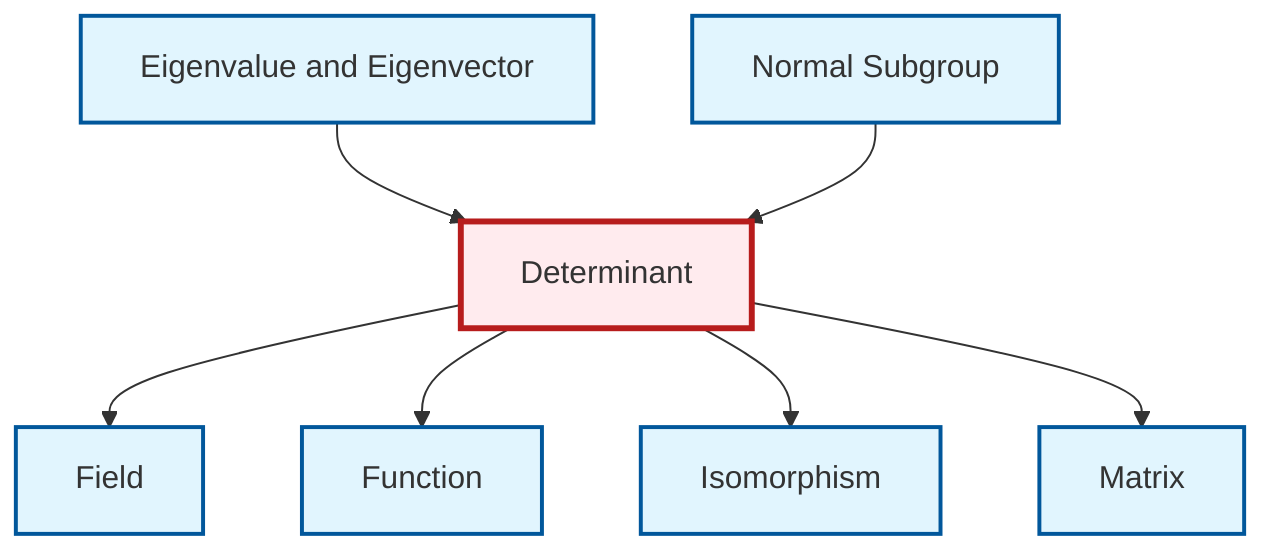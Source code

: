 graph TD
    classDef definition fill:#e1f5fe,stroke:#01579b,stroke-width:2px
    classDef theorem fill:#f3e5f5,stroke:#4a148c,stroke-width:2px
    classDef axiom fill:#fff3e0,stroke:#e65100,stroke-width:2px
    classDef example fill:#e8f5e9,stroke:#1b5e20,stroke-width:2px
    classDef current fill:#ffebee,stroke:#b71c1c,stroke-width:3px
    def-eigenvalue-eigenvector["Eigenvalue and Eigenvector"]:::definition
    def-isomorphism["Isomorphism"]:::definition
    def-field["Field"]:::definition
    def-normal-subgroup["Normal Subgroup"]:::definition
    def-determinant["Determinant"]:::definition
    def-matrix["Matrix"]:::definition
    def-function["Function"]:::definition
    def-eigenvalue-eigenvector --> def-determinant
    def-determinant --> def-field
    def-determinant --> def-function
    def-normal-subgroup --> def-determinant
    def-determinant --> def-isomorphism
    def-determinant --> def-matrix
    class def-determinant current